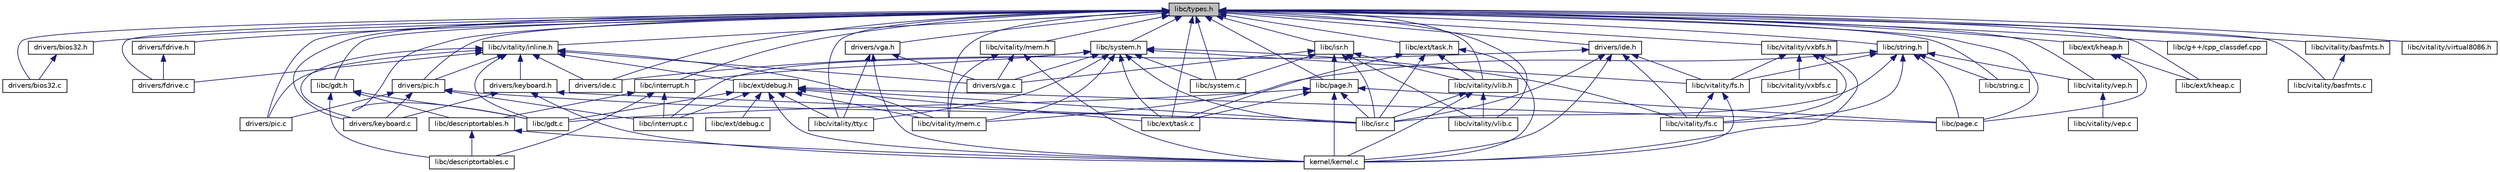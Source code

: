 digraph "libc/types.h"
{
  edge [fontname="Helvetica",fontsize="10",labelfontname="Helvetica",labelfontsize="10"];
  node [fontname="Helvetica",fontsize="10",shape=record];
  Node1 [label="libc/types.h",height=0.2,width=0.4,color="black", fillcolor="grey75", style="filled", fontcolor="black"];
  Node1 -> Node2 [dir="back",color="midnightblue",fontsize="10",style="solid"];
  Node2 [label="drivers/bios32.h",height=0.2,width=0.4,color="black", fillcolor="white", style="filled",URL="$a00023.html"];
  Node2 -> Node3 [dir="back",color="midnightblue",fontsize="10",style="solid"];
  Node3 [label="drivers/bios32.c",height=0.2,width=0.4,color="black", fillcolor="white", style="filled",URL="$a00020.html"];
  Node1 -> Node3 [dir="back",color="midnightblue",fontsize="10",style="solid"];
  Node1 -> Node4 [dir="back",color="midnightblue",fontsize="10",style="solid"];
  Node4 [label="drivers/fdrive.h",height=0.2,width=0.4,color="black", fillcolor="white", style="filled",URL="$a00029.html"];
  Node4 -> Node5 [dir="back",color="midnightblue",fontsize="10",style="solid"];
  Node5 [label="drivers/fdrive.c",height=0.2,width=0.4,color="black", fillcolor="white", style="filled",URL="$a00026.html"];
  Node1 -> Node5 [dir="back",color="midnightblue",fontsize="10",style="solid"];
  Node1 -> Node6 [dir="back",color="midnightblue",fontsize="10",style="solid"];
  Node6 [label="libc/vitality/inline.h",height=0.2,width=0.4,color="black", fillcolor="white", style="filled",URL="$a00140.html"];
  Node6 -> Node5 [dir="back",color="midnightblue",fontsize="10",style="solid"];
  Node6 -> Node7 [dir="back",color="midnightblue",fontsize="10",style="solid"];
  Node7 [label="drivers/ide.c",height=0.2,width=0.4,color="black", fillcolor="white", style="filled",URL="$a00032.html"];
  Node6 -> Node8 [dir="back",color="midnightblue",fontsize="10",style="solid"];
  Node8 [label="drivers/keyboard.h",height=0.2,width=0.4,color="black", fillcolor="white", style="filled",URL="$a00041.html"];
  Node8 -> Node9 [dir="back",color="midnightblue",fontsize="10",style="solid"];
  Node9 [label="drivers/keyboard.c",height=0.2,width=0.4,color="black", fillcolor="white", style="filled",URL="$a00038.html"];
  Node8 -> Node10 [dir="back",color="midnightblue",fontsize="10",style="solid"];
  Node10 [label="kernel/kernel.c",height=0.2,width=0.4,color="black", fillcolor="white", style="filled",URL="$a00056.html"];
  Node8 -> Node11 [dir="back",color="midnightblue",fontsize="10",style="solid"];
  Node11 [label="libc/isr.c",height=0.2,width=0.4,color="black", fillcolor="white", style="filled",URL="$a00101.html"];
  Node6 -> Node9 [dir="back",color="midnightblue",fontsize="10",style="solid"];
  Node6 -> Node12 [dir="back",color="midnightblue",fontsize="10",style="solid"];
  Node12 [label="drivers/pic.h",height=0.2,width=0.4,color="black", fillcolor="white", style="filled",URL="$a00047.html"];
  Node12 -> Node9 [dir="back",color="midnightblue",fontsize="10",style="solid"];
  Node12 -> Node13 [dir="back",color="midnightblue",fontsize="10",style="solid"];
  Node13 [label="drivers/pic.c",height=0.2,width=0.4,color="black", fillcolor="white", style="filled",URL="$a00044.html"];
  Node12 -> Node14 [dir="back",color="midnightblue",fontsize="10",style="solid"];
  Node14 [label="libc/interrupt.c",height=0.2,width=0.4,color="black", fillcolor="white", style="filled",URL="$a00095.html"];
  Node12 -> Node11 [dir="back",color="midnightblue",fontsize="10",style="solid"];
  Node6 -> Node13 [dir="back",color="midnightblue",fontsize="10",style="solid"];
  Node6 -> Node15 [dir="back",color="midnightblue",fontsize="10",style="solid"];
  Node15 [label="drivers/vga.c",height=0.2,width=0.4,color="black", fillcolor="white", style="filled",URL="$a00050.html"];
  Node6 -> Node16 [dir="back",color="midnightblue",fontsize="10",style="solid"];
  Node16 [label="libc/ext/debug.h",height=0.2,width=0.4,color="black", fillcolor="white", style="filled",URL="$a00068.html"];
  Node16 -> Node10 [dir="back",color="midnightblue",fontsize="10",style="solid"];
  Node16 -> Node17 [dir="back",color="midnightblue",fontsize="10",style="solid"];
  Node17 [label="libc/ext/debug.c",height=0.2,width=0.4,color="black", fillcolor="white", style="filled",URL="$a00065.html"];
  Node16 -> Node18 [dir="back",color="midnightblue",fontsize="10",style="solid"];
  Node18 [label="libc/ext/task.c",height=0.2,width=0.4,color="black", fillcolor="white", style="filled",URL="$a00077.html"];
  Node16 -> Node19 [dir="back",color="midnightblue",fontsize="10",style="solid"];
  Node19 [label="libc/gdt.c",height=0.2,width=0.4,color="black", fillcolor="white", style="filled",URL="$a00089.html"];
  Node16 -> Node14 [dir="back",color="midnightblue",fontsize="10",style="solid"];
  Node16 -> Node11 [dir="back",color="midnightblue",fontsize="10",style="solid"];
  Node16 -> Node20 [dir="back",color="midnightblue",fontsize="10",style="solid"];
  Node20 [label="libc/page.c",height=0.2,width=0.4,color="black", fillcolor="white", style="filled",URL="$a00107.html"];
  Node16 -> Node21 [dir="back",color="midnightblue",fontsize="10",style="solid"];
  Node21 [label="libc/vitality/mem.c",height=0.2,width=0.4,color="black", fillcolor="white", style="filled",URL="$a00143.html"];
  Node16 -> Node22 [dir="back",color="midnightblue",fontsize="10",style="solid"];
  Node22 [label="libc/vitality/tty.c",height=0.2,width=0.4,color="black", fillcolor="white", style="filled",URL="$a00149.html"];
  Node6 -> Node19 [dir="back",color="midnightblue",fontsize="10",style="solid"];
  Node6 -> Node21 [dir="back",color="midnightblue",fontsize="10",style="solid"];
  Node1 -> Node7 [dir="back",color="midnightblue",fontsize="10",style="solid"];
  Node1 -> Node23 [dir="back",color="midnightblue",fontsize="10",style="solid"];
  Node23 [label="drivers/ide.h",height=0.2,width=0.4,color="black", fillcolor="white", style="filled",URL="$a00035.html"];
  Node23 -> Node7 [dir="back",color="midnightblue",fontsize="10",style="solid"];
  Node23 -> Node10 [dir="back",color="midnightblue",fontsize="10",style="solid"];
  Node23 -> Node24 [dir="back",color="midnightblue",fontsize="10",style="solid"];
  Node24 [label="libc/vitality/fs.h",height=0.2,width=0.4,color="black", fillcolor="white", style="filled",URL="$a00137.html"];
  Node24 -> Node10 [dir="back",color="midnightblue",fontsize="10",style="solid"];
  Node24 -> Node25 [dir="back",color="midnightblue",fontsize="10",style="solid"];
  Node25 [label="libc/vitality/fs.c",height=0.2,width=0.4,color="black", fillcolor="white", style="filled",URL="$a00134.html"];
  Node23 -> Node11 [dir="back",color="midnightblue",fontsize="10",style="solid"];
  Node23 -> Node25 [dir="back",color="midnightblue",fontsize="10",style="solid"];
  Node1 -> Node9 [dir="back",color="midnightblue",fontsize="10",style="solid"];
  Node1 -> Node12 [dir="back",color="midnightblue",fontsize="10",style="solid"];
  Node1 -> Node13 [dir="back",color="midnightblue",fontsize="10",style="solid"];
  Node1 -> Node26 [dir="back",color="midnightblue",fontsize="10",style="solid"];
  Node26 [label="drivers/vga.h",height=0.2,width=0.4,color="black", fillcolor="white", style="filled",URL="$a00053.html"];
  Node26 -> Node15 [dir="back",color="midnightblue",fontsize="10",style="solid"];
  Node26 -> Node10 [dir="back",color="midnightblue",fontsize="10",style="solid"];
  Node26 -> Node22 [dir="back",color="midnightblue",fontsize="10",style="solid"];
  Node1 -> Node27 [dir="back",color="midnightblue",fontsize="10",style="solid"];
  Node27 [label="libc/system.h",height=0.2,width=0.4,color="black", fillcolor="white", style="filled",URL="$a00122.html"];
  Node27 -> Node15 [dir="back",color="midnightblue",fontsize="10",style="solid"];
  Node27 -> Node28 [dir="back",color="midnightblue",fontsize="10",style="solid"];
  Node28 [label="libc/interrupt.h",height=0.2,width=0.4,color="black", fillcolor="white", style="filled",URL="$a00098.html"];
  Node28 -> Node29 [dir="back",color="midnightblue",fontsize="10",style="solid"];
  Node29 [label="libc/descriptortables.h",height=0.2,width=0.4,color="black", fillcolor="white", style="filled",URL="$a00062.html"];
  Node29 -> Node10 [dir="back",color="midnightblue",fontsize="10",style="solid"];
  Node29 -> Node30 [dir="back",color="midnightblue",fontsize="10",style="solid"];
  Node30 [label="libc/descriptortables.c",height=0.2,width=0.4,color="black", fillcolor="white", style="filled",URL="$a00059.html"];
  Node28 -> Node30 [dir="back",color="midnightblue",fontsize="10",style="solid"];
  Node28 -> Node14 [dir="back",color="midnightblue",fontsize="10",style="solid"];
  Node27 -> Node24 [dir="back",color="midnightblue",fontsize="10",style="solid"];
  Node27 -> Node18 [dir="back",color="midnightblue",fontsize="10",style="solid"];
  Node27 -> Node14 [dir="back",color="midnightblue",fontsize="10",style="solid"];
  Node27 -> Node11 [dir="back",color="midnightblue",fontsize="10",style="solid"];
  Node27 -> Node31 [dir="back",color="midnightblue",fontsize="10",style="solid"];
  Node31 [label="libc/system.c",height=0.2,width=0.4,color="black", fillcolor="white", style="filled",URL="$a00119.html"];
  Node27 -> Node25 [dir="back",color="midnightblue",fontsize="10",style="solid"];
  Node27 -> Node21 [dir="back",color="midnightblue",fontsize="10",style="solid"];
  Node27 -> Node22 [dir="back",color="midnightblue",fontsize="10",style="solid"];
  Node1 -> Node32 [dir="back",color="midnightblue",fontsize="10",style="solid"];
  Node32 [label="libc/vitality/mem.h",height=0.2,width=0.4,color="black", fillcolor="white", style="filled",URL="$a00146.html"];
  Node32 -> Node15 [dir="back",color="midnightblue",fontsize="10",style="solid"];
  Node32 -> Node10 [dir="back",color="midnightblue",fontsize="10",style="solid"];
  Node32 -> Node21 [dir="back",color="midnightblue",fontsize="10",style="solid"];
  Node1 -> Node33 [dir="back",color="midnightblue",fontsize="10",style="solid"];
  Node33 [label="libc/isr.h",height=0.2,width=0.4,color="black", fillcolor="white", style="filled",URL="$a00104.html"];
  Node33 -> Node15 [dir="back",color="midnightblue",fontsize="10",style="solid"];
  Node33 -> Node34 [dir="back",color="midnightblue",fontsize="10",style="solid"];
  Node34 [label="libc/page.h",height=0.2,width=0.4,color="black", fillcolor="white", style="filled",URL="$a00110.html"];
  Node34 -> Node10 [dir="back",color="midnightblue",fontsize="10",style="solid"];
  Node34 -> Node18 [dir="back",color="midnightblue",fontsize="10",style="solid"];
  Node34 -> Node19 [dir="back",color="midnightblue",fontsize="10",style="solid"];
  Node34 -> Node11 [dir="back",color="midnightblue",fontsize="10",style="solid"];
  Node34 -> Node20 [dir="back",color="midnightblue",fontsize="10",style="solid"];
  Node33 -> Node35 [dir="back",color="midnightblue",fontsize="10",style="solid"];
  Node35 [label="libc/vitality/vlib.h",height=0.2,width=0.4,color="black", fillcolor="white", style="filled",URL="$a00170.html"];
  Node35 -> Node10 [dir="back",color="midnightblue",fontsize="10",style="solid"];
  Node35 -> Node11 [dir="back",color="midnightblue",fontsize="10",style="solid"];
  Node35 -> Node36 [dir="back",color="midnightblue",fontsize="10",style="solid"];
  Node36 [label="libc/vitality/vlib.c",height=0.2,width=0.4,color="black", fillcolor="white", style="filled",URL="$a00167.html"];
  Node33 -> Node11 [dir="back",color="midnightblue",fontsize="10",style="solid"];
  Node33 -> Node31 [dir="back",color="midnightblue",fontsize="10",style="solid"];
  Node33 -> Node36 [dir="back",color="midnightblue",fontsize="10",style="solid"];
  Node1 -> Node37 [dir="back",color="midnightblue",fontsize="10",style="solid"];
  Node37 [label="libc/gdt.h",height=0.2,width=0.4,color="black", fillcolor="white", style="filled",URL="$a00092.html"];
  Node37 -> Node29 [dir="back",color="midnightblue",fontsize="10",style="solid"];
  Node37 -> Node30 [dir="back",color="midnightblue",fontsize="10",style="solid"];
  Node37 -> Node19 [dir="back",color="midnightblue",fontsize="10",style="solid"];
  Node1 -> Node28 [dir="back",color="midnightblue",fontsize="10",style="solid"];
  Node1 -> Node34 [dir="back",color="midnightblue",fontsize="10",style="solid"];
  Node1 -> Node38 [dir="back",color="midnightblue",fontsize="10",style="solid"];
  Node38 [label="libc/ext/task.h",height=0.2,width=0.4,color="black", fillcolor="white", style="filled",URL="$a00080.html"];
  Node38 -> Node10 [dir="back",color="midnightblue",fontsize="10",style="solid"];
  Node38 -> Node35 [dir="back",color="midnightblue",fontsize="10",style="solid"];
  Node38 -> Node18 [dir="back",color="midnightblue",fontsize="10",style="solid"];
  Node38 -> Node11 [dir="back",color="midnightblue",fontsize="10",style="solid"];
  Node1 -> Node35 [dir="back",color="midnightblue",fontsize="10",style="solid"];
  Node1 -> Node39 [dir="back",color="midnightblue",fontsize="10",style="solid"];
  Node39 [label="libc/string.h",height=0.2,width=0.4,color="black", fillcolor="white", style="filled",URL="$a00116.html"];
  Node39 -> Node24 [dir="back",color="midnightblue",fontsize="10",style="solid"];
  Node39 -> Node11 [dir="back",color="midnightblue",fontsize="10",style="solid"];
  Node39 -> Node20 [dir="back",color="midnightblue",fontsize="10",style="solid"];
  Node39 -> Node40 [dir="back",color="midnightblue",fontsize="10",style="solid"];
  Node40 [label="libc/string.c",height=0.2,width=0.4,color="black", fillcolor="white", style="filled",URL="$a00113.html"];
  Node39 -> Node25 [dir="back",color="midnightblue",fontsize="10",style="solid"];
  Node39 -> Node21 [dir="back",color="midnightblue",fontsize="10",style="solid"];
  Node39 -> Node41 [dir="back",color="midnightblue",fontsize="10",style="solid"];
  Node41 [label="libc/vitality/vep.h",height=0.2,width=0.4,color="black", fillcolor="white", style="filled",URL="$a00158.html"];
  Node41 -> Node42 [dir="back",color="midnightblue",fontsize="10",style="solid"];
  Node42 [label="libc/vitality/vep.c",height=0.2,width=0.4,color="black", fillcolor="white", style="filled",URL="$a00155.html"];
  Node1 -> Node43 [dir="back",color="midnightblue",fontsize="10",style="solid"];
  Node43 [label="libc/vitality/vxbfs.h",height=0.2,width=0.4,color="black", fillcolor="white", style="filled",URL="$a00176.html"];
  Node43 -> Node24 [dir="back",color="midnightblue",fontsize="10",style="solid"];
  Node43 -> Node10 [dir="back",color="midnightblue",fontsize="10",style="solid"];
  Node43 -> Node25 [dir="back",color="midnightblue",fontsize="10",style="solid"];
  Node43 -> Node44 [dir="back",color="midnightblue",fontsize="10",style="solid"];
  Node44 [label="libc/vitality/vxbfs.c",height=0.2,width=0.4,color="black", fillcolor="white", style="filled",URL="$a00173.html"];
  Node1 -> Node45 [dir="back",color="midnightblue",fontsize="10",style="solid"];
  Node45 [label="libc/ext/kheap.h",height=0.2,width=0.4,color="black", fillcolor="white", style="filled",URL="$a00074.html"];
  Node45 -> Node46 [dir="back",color="midnightblue",fontsize="10",style="solid"];
  Node46 [label="libc/ext/kheap.c",height=0.2,width=0.4,color="black", fillcolor="white", style="filled",URL="$a00071.html"];
  Node45 -> Node20 [dir="back",color="midnightblue",fontsize="10",style="solid"];
  Node1 -> Node46 [dir="back",color="midnightblue",fontsize="10",style="solid"];
  Node1 -> Node18 [dir="back",color="midnightblue",fontsize="10",style="solid"];
  Node1 -> Node47 [dir="back",color="midnightblue",fontsize="10",style="solid"];
  Node47 [label="libc/g++/cpp_classdef.cpp",height=0.2,width=0.4,color="black", fillcolor="white", style="filled",URL="$a00083.html"];
  Node1 -> Node19 [dir="back",color="midnightblue",fontsize="10",style="solid"];
  Node1 -> Node20 [dir="back",color="midnightblue",fontsize="10",style="solid"];
  Node1 -> Node40 [dir="back",color="midnightblue",fontsize="10",style="solid"];
  Node1 -> Node31 [dir="back",color="midnightblue",fontsize="10",style="solid"];
  Node1 -> Node48 [dir="back",color="midnightblue",fontsize="10",style="solid"];
  Node48 [label="libc/vitality/basfmts.h",height=0.2,width=0.4,color="black", fillcolor="white", style="filled",URL="$a00131.html"];
  Node48 -> Node49 [dir="back",color="midnightblue",fontsize="10",style="solid"];
  Node49 [label="libc/vitality/basfmts.c",height=0.2,width=0.4,color="black", fillcolor="white", style="filled",URL="$a00128.html"];
  Node1 -> Node49 [dir="back",color="midnightblue",fontsize="10",style="solid"];
  Node1 -> Node21 [dir="back",color="midnightblue",fontsize="10",style="solid"];
  Node1 -> Node22 [dir="back",color="midnightblue",fontsize="10",style="solid"];
  Node1 -> Node41 [dir="back",color="midnightblue",fontsize="10",style="solid"];
  Node1 -> Node50 [dir="back",color="midnightblue",fontsize="10",style="solid"];
  Node50 [label="libc/vitality/virtual8086.h",height=0.2,width=0.4,color="black", fillcolor="white", style="filled",URL="$a00164.html"];
  Node1 -> Node36 [dir="back",color="midnightblue",fontsize="10",style="solid"];
}
